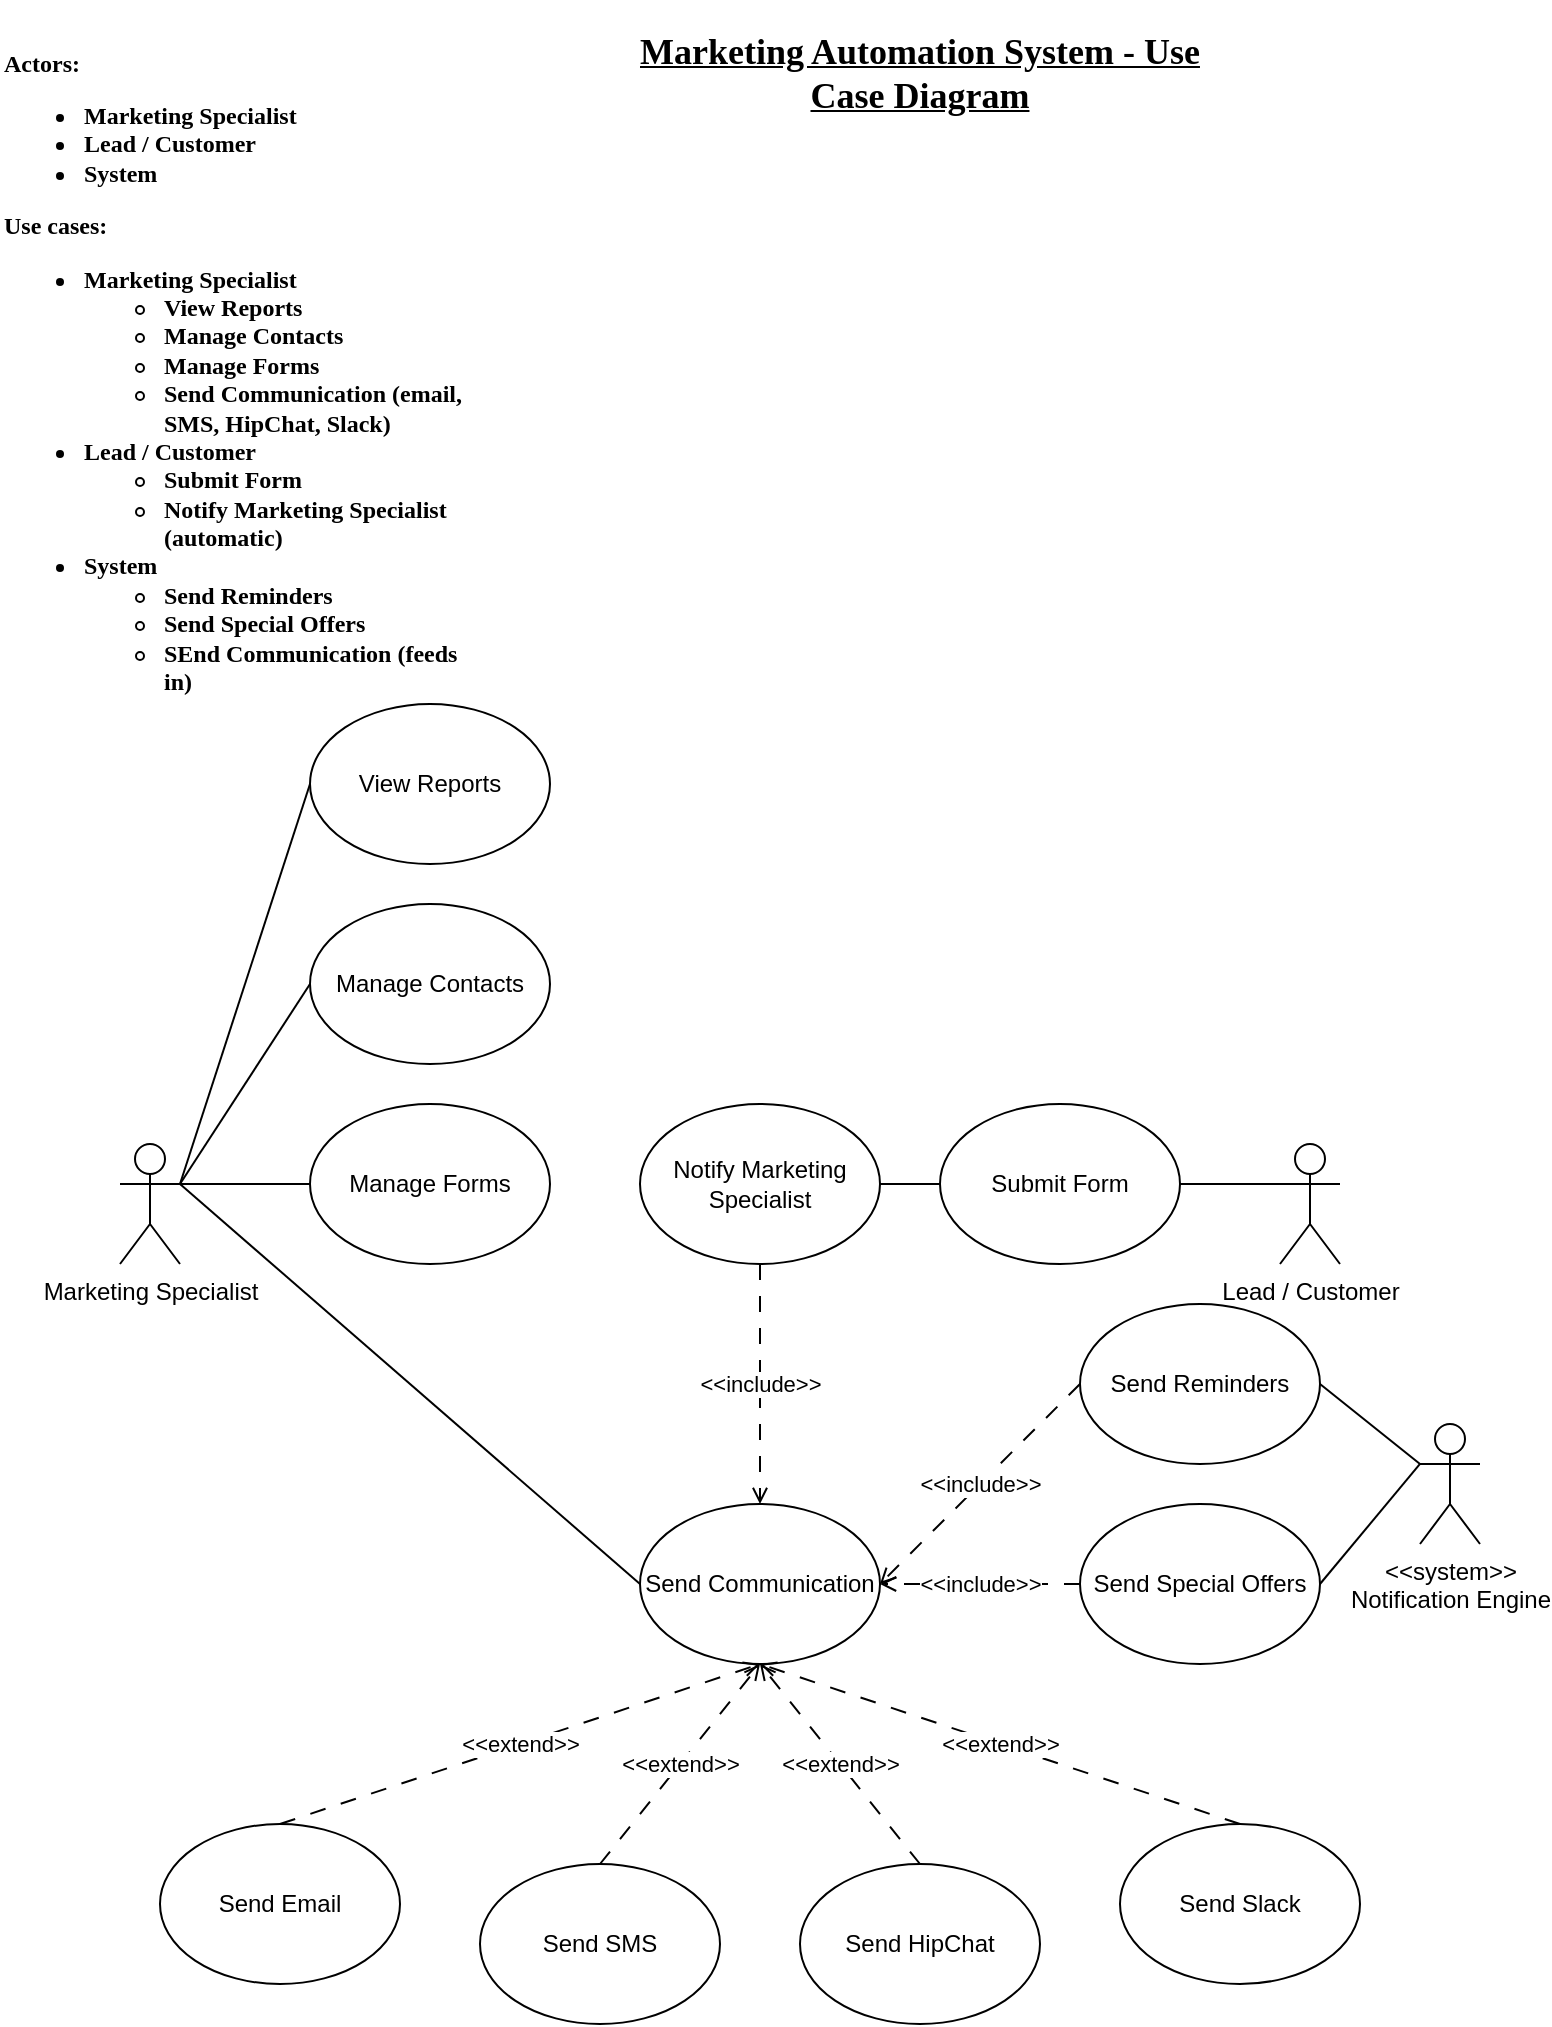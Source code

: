 <mxfile version="21.2.6" type="device">
  <diagram name="Página-1" id="iYfwckB0gSFM8zImRTzS">
    <mxGraphModel dx="874" dy="476" grid="1" gridSize="10" guides="1" tooltips="1" connect="1" arrows="1" fold="1" page="1" pageScale="1" pageWidth="827" pageHeight="1169" background="#ffffff" math="0" shadow="0">
      <root>
        <mxCell id="0" />
        <mxCell id="1" parent="0" />
        <mxCell id="iTeAX1aZ3yIwnaQft6a8-2" value="Actors:&lt;br&gt;&lt;ul&gt;&lt;li&gt;Marketing Specialist&lt;/li&gt;&lt;li&gt;Lead / Customer&lt;/li&gt;&lt;li&gt;System&lt;/li&gt;&lt;/ul&gt;&lt;div&gt;Use cases:&lt;/div&gt;&lt;div&gt;&lt;ul&gt;&lt;li&gt;Marketing Specialist&lt;/li&gt;&lt;ul&gt;&lt;li&gt;View Reports&lt;/li&gt;&lt;li&gt;Manage Contacts&lt;/li&gt;&lt;li&gt;Manage Forms&lt;/li&gt;&lt;li&gt;Send Communication (email, SMS, HipChat, Slack)&lt;/li&gt;&lt;/ul&gt;&lt;li&gt;Lead / Customer&lt;/li&gt;&lt;ul&gt;&lt;li&gt;Submit Form&lt;/li&gt;&lt;li&gt;Notify Marketing Specialist (automatic)&lt;/li&gt;&lt;/ul&gt;&lt;li&gt;System&lt;/li&gt;&lt;ul&gt;&lt;li&gt;Send Reminders&lt;/li&gt;&lt;li&gt;Send Special Offers&lt;/li&gt;&lt;li&gt;SEnd Communication (feeds in)&lt;/li&gt;&lt;/ul&gt;&lt;/ul&gt;&lt;/div&gt;" style="text;html=1;strokeColor=none;fillColor=none;align=left;verticalAlign=middle;whiteSpace=wrap;rounded=0;fontFamily=Coming Soon;fontSource=https%3A%2F%2Ffonts.googleapis.com%2Fcss%3Ffamily%3DComing%2BSoon;fontStyle=1" vertex="1" parent="1">
          <mxGeometry x="40" y="40" width="240" height="360" as="geometry" />
        </mxCell>
        <mxCell id="iTeAX1aZ3yIwnaQft6a8-3" value="&lt;h2&gt;Marketing Automation System - Use Case Diagram&lt;/h2&gt;" style="text;html=1;strokeColor=none;fillColor=none;align=center;verticalAlign=middle;whiteSpace=wrap;rounded=0;fontFamily=Coming Soon;fontSource=https%3A%2F%2Ffonts.googleapis.com%2Fcss%3Ffamily%3DComing%2BSoon;fontStyle=4" vertex="1" parent="1">
          <mxGeometry x="350" y="50" width="300" height="30" as="geometry" />
        </mxCell>
        <mxCell id="iTeAX1aZ3yIwnaQft6a8-21" style="edgeStyle=orthogonalEdgeStyle;rounded=0;orthogonalLoop=1;jettySize=auto;html=1;entryX=0;entryY=0.5;entryDx=0;entryDy=0;endArrow=none;endFill=0;exitX=1;exitY=0.333;exitDx=0;exitDy=0;exitPerimeter=0;" edge="1" parent="1" source="iTeAX1aZ3yIwnaQft6a8-4" target="iTeAX1aZ3yIwnaQft6a8-11">
          <mxGeometry relative="1" as="geometry">
            <mxPoint x="150" y="650" as="sourcePoint" />
          </mxGeometry>
        </mxCell>
        <mxCell id="iTeAX1aZ3yIwnaQft6a8-22" style="rounded=0;orthogonalLoop=1;jettySize=auto;html=1;exitX=1;exitY=0.333;exitDx=0;exitDy=0;exitPerimeter=0;entryX=0;entryY=0.5;entryDx=0;entryDy=0;endArrow=none;endFill=0;" edge="1" parent="1" source="iTeAX1aZ3yIwnaQft6a8-4" target="iTeAX1aZ3yIwnaQft6a8-10">
          <mxGeometry relative="1" as="geometry" />
        </mxCell>
        <mxCell id="iTeAX1aZ3yIwnaQft6a8-23" style="rounded=0;orthogonalLoop=1;jettySize=auto;html=1;exitX=1;exitY=0.333;exitDx=0;exitDy=0;exitPerimeter=0;entryX=0;entryY=0.5;entryDx=0;entryDy=0;endArrow=none;endFill=0;" edge="1" parent="1" source="iTeAX1aZ3yIwnaQft6a8-4" target="iTeAX1aZ3yIwnaQft6a8-9">
          <mxGeometry relative="1" as="geometry" />
        </mxCell>
        <mxCell id="iTeAX1aZ3yIwnaQft6a8-32" style="rounded=0;orthogonalLoop=1;jettySize=auto;html=1;exitX=1;exitY=0.333;exitDx=0;exitDy=0;exitPerimeter=0;entryX=0;entryY=0.5;entryDx=0;entryDy=0;endArrow=none;endFill=0;" edge="1" parent="1" source="iTeAX1aZ3yIwnaQft6a8-4" target="iTeAX1aZ3yIwnaQft6a8-28">
          <mxGeometry relative="1" as="geometry" />
        </mxCell>
        <mxCell id="iTeAX1aZ3yIwnaQft6a8-4" value="Marketing Specialist" style="shape=umlActor;verticalLabelPosition=bottom;verticalAlign=top;html=1;" vertex="1" parent="1">
          <mxGeometry x="100" y="600" width="30" height="60" as="geometry" />
        </mxCell>
        <mxCell id="iTeAX1aZ3yIwnaQft6a8-19" style="rounded=0;orthogonalLoop=1;jettySize=auto;html=1;exitX=0;exitY=0.333;exitDx=0;exitDy=0;exitPerimeter=0;entryX=1;entryY=0.5;entryDx=0;entryDy=0;endArrow=none;endFill=0;" edge="1" parent="1" source="iTeAX1aZ3yIwnaQft6a8-5" target="iTeAX1aZ3yIwnaQft6a8-12">
          <mxGeometry relative="1" as="geometry" />
        </mxCell>
        <mxCell id="iTeAX1aZ3yIwnaQft6a8-5" value="Lead / Customer" style="shape=umlActor;verticalLabelPosition=bottom;verticalAlign=top;html=1;" vertex="1" parent="1">
          <mxGeometry x="680" y="600" width="30" height="60" as="geometry" />
        </mxCell>
        <mxCell id="iTeAX1aZ3yIwnaQft6a8-26" style="rounded=0;orthogonalLoop=1;jettySize=auto;html=1;exitX=0;exitY=0.333;exitDx=0;exitDy=0;exitPerimeter=0;entryX=1;entryY=0.5;entryDx=0;entryDy=0;endArrow=none;endFill=0;" edge="1" parent="1" source="iTeAX1aZ3yIwnaQft6a8-6" target="iTeAX1aZ3yIwnaQft6a8-24">
          <mxGeometry relative="1" as="geometry" />
        </mxCell>
        <mxCell id="iTeAX1aZ3yIwnaQft6a8-27" style="rounded=0;orthogonalLoop=1;jettySize=auto;html=1;exitX=0;exitY=0.333;exitDx=0;exitDy=0;exitPerimeter=0;entryX=1;entryY=0.5;entryDx=0;entryDy=0;endArrow=none;endFill=0;" edge="1" parent="1" source="iTeAX1aZ3yIwnaQft6a8-6" target="iTeAX1aZ3yIwnaQft6a8-25">
          <mxGeometry relative="1" as="geometry" />
        </mxCell>
        <mxCell id="iTeAX1aZ3yIwnaQft6a8-6" value="&amp;lt;&amp;lt;system&amp;gt;&amp;gt;&lt;br&gt;Notification Engine" style="shape=umlActor;verticalLabelPosition=bottom;verticalAlign=top;html=1;" vertex="1" parent="1">
          <mxGeometry x="750" y="740" width="30" height="60" as="geometry" />
        </mxCell>
        <mxCell id="iTeAX1aZ3yIwnaQft6a8-9" value="View Reports" style="ellipse;whiteSpace=wrap;html=1;" vertex="1" parent="1">
          <mxGeometry x="195" y="380" width="120" height="80" as="geometry" />
        </mxCell>
        <mxCell id="iTeAX1aZ3yIwnaQft6a8-10" value="Manage Contacts" style="ellipse;whiteSpace=wrap;html=1;" vertex="1" parent="1">
          <mxGeometry x="195" y="480" width="120" height="80" as="geometry" />
        </mxCell>
        <mxCell id="iTeAX1aZ3yIwnaQft6a8-11" value="Manage Forms" style="ellipse;whiteSpace=wrap;html=1;" vertex="1" parent="1">
          <mxGeometry x="195" y="580" width="120" height="80" as="geometry" />
        </mxCell>
        <mxCell id="iTeAX1aZ3yIwnaQft6a8-20" value="" style="edgeStyle=orthogonalEdgeStyle;rounded=0;orthogonalLoop=1;jettySize=auto;html=1;endArrow=none;endFill=0;" edge="1" parent="1" source="iTeAX1aZ3yIwnaQft6a8-12" target="iTeAX1aZ3yIwnaQft6a8-18">
          <mxGeometry relative="1" as="geometry" />
        </mxCell>
        <mxCell id="iTeAX1aZ3yIwnaQft6a8-12" value="Submit Form" style="ellipse;whiteSpace=wrap;html=1;" vertex="1" parent="1">
          <mxGeometry x="510" y="580" width="120" height="80" as="geometry" />
        </mxCell>
        <mxCell id="iTeAX1aZ3yIwnaQft6a8-29" value="&amp;lt;&amp;lt;include&amp;gt;&amp;gt;" style="edgeStyle=orthogonalEdgeStyle;rounded=0;orthogonalLoop=1;jettySize=auto;html=1;dashed=1;dashPattern=8 8;endArrow=open;endFill=0;" edge="1" parent="1" source="iTeAX1aZ3yIwnaQft6a8-18" target="iTeAX1aZ3yIwnaQft6a8-28">
          <mxGeometry relative="1" as="geometry" />
        </mxCell>
        <mxCell id="iTeAX1aZ3yIwnaQft6a8-18" value="Notify Marketing Specialist" style="ellipse;whiteSpace=wrap;html=1;" vertex="1" parent="1">
          <mxGeometry x="360" y="580" width="120" height="80" as="geometry" />
        </mxCell>
        <mxCell id="iTeAX1aZ3yIwnaQft6a8-31" value="&amp;lt;&amp;lt;include&amp;gt;&amp;gt;" style="rounded=0;orthogonalLoop=1;jettySize=auto;html=1;exitX=0;exitY=0.5;exitDx=0;exitDy=0;entryX=1;entryY=0.5;entryDx=0;entryDy=0;endArrow=open;dashed=1;dashPattern=8 8;endFill=0;" edge="1" parent="1" source="iTeAX1aZ3yIwnaQft6a8-24" target="iTeAX1aZ3yIwnaQft6a8-28">
          <mxGeometry relative="1" as="geometry" />
        </mxCell>
        <mxCell id="iTeAX1aZ3yIwnaQft6a8-24" value="Send Reminders" style="ellipse;whiteSpace=wrap;html=1;" vertex="1" parent="1">
          <mxGeometry x="580" y="680" width="120" height="80" as="geometry" />
        </mxCell>
        <mxCell id="iTeAX1aZ3yIwnaQft6a8-30" value="&amp;lt;&amp;lt;include&amp;gt;&amp;gt;" style="edgeStyle=orthogonalEdgeStyle;rounded=0;orthogonalLoop=1;jettySize=auto;html=1;endArrow=open;dashed=1;dashPattern=8 8;endFill=0;" edge="1" parent="1" source="iTeAX1aZ3yIwnaQft6a8-25" target="iTeAX1aZ3yIwnaQft6a8-28">
          <mxGeometry relative="1" as="geometry" />
        </mxCell>
        <mxCell id="iTeAX1aZ3yIwnaQft6a8-25" value="Send Special Offers" style="ellipse;whiteSpace=wrap;html=1;" vertex="1" parent="1">
          <mxGeometry x="580" y="780" width="120" height="80" as="geometry" />
        </mxCell>
        <mxCell id="iTeAX1aZ3yIwnaQft6a8-28" value="Send Communication" style="ellipse;whiteSpace=wrap;html=1;" vertex="1" parent="1">
          <mxGeometry x="360" y="780" width="120" height="80" as="geometry" />
        </mxCell>
        <mxCell id="iTeAX1aZ3yIwnaQft6a8-38" value="&amp;lt;&amp;lt;extend&amp;gt;&amp;gt;" style="rounded=0;orthogonalLoop=1;jettySize=auto;html=1;exitX=0.5;exitY=0;exitDx=0;exitDy=0;endArrow=open;dashed=1;dashPattern=8 8;endFill=0;" edge="1" parent="1" source="iTeAX1aZ3yIwnaQft6a8-33">
          <mxGeometry relative="1" as="geometry">
            <mxPoint x="420" y="860" as="targetPoint" />
          </mxGeometry>
        </mxCell>
        <mxCell id="iTeAX1aZ3yIwnaQft6a8-33" value="Send SMS" style="ellipse;whiteSpace=wrap;html=1;" vertex="1" parent="1">
          <mxGeometry x="280" y="960" width="120" height="80" as="geometry" />
        </mxCell>
        <mxCell id="iTeAX1aZ3yIwnaQft6a8-39" value="&amp;lt;&amp;lt;extend&amp;gt;&amp;gt;" style="rounded=0;orthogonalLoop=1;jettySize=auto;html=1;exitX=0.5;exitY=0;exitDx=0;exitDy=0;entryX=0.5;entryY=1;entryDx=0;entryDy=0;endArrow=open;dashed=1;dashPattern=8 8;endFill=0;" edge="1" parent="1" source="iTeAX1aZ3yIwnaQft6a8-34" target="iTeAX1aZ3yIwnaQft6a8-28">
          <mxGeometry relative="1" as="geometry" />
        </mxCell>
        <mxCell id="iTeAX1aZ3yIwnaQft6a8-34" value="Send HipChat" style="ellipse;whiteSpace=wrap;html=1;" vertex="1" parent="1">
          <mxGeometry x="440" y="960" width="120" height="80" as="geometry" />
        </mxCell>
        <mxCell id="iTeAX1aZ3yIwnaQft6a8-40" value="&amp;lt;&amp;lt;extend&amp;gt;&amp;gt;" style="rounded=0;orthogonalLoop=1;jettySize=auto;html=1;exitX=0.5;exitY=0;exitDx=0;exitDy=0;endArrow=open;dashed=1;dashPattern=8 8;endFill=0;" edge="1" parent="1" source="iTeAX1aZ3yIwnaQft6a8-35">
          <mxGeometry relative="1" as="geometry">
            <mxPoint x="420" y="860" as="targetPoint" />
          </mxGeometry>
        </mxCell>
        <mxCell id="iTeAX1aZ3yIwnaQft6a8-35" value="Send Slack" style="ellipse;whiteSpace=wrap;html=1;" vertex="1" parent="1">
          <mxGeometry x="600" y="940" width="120" height="80" as="geometry" />
        </mxCell>
        <mxCell id="iTeAX1aZ3yIwnaQft6a8-37" value="&amp;lt;&amp;lt;extend&amp;gt;&amp;gt;" style="rounded=0;orthogonalLoop=1;jettySize=auto;html=1;exitX=0.5;exitY=0;exitDx=0;exitDy=0;entryX=0.5;entryY=1;entryDx=0;entryDy=0;endArrow=open;dashed=1;dashPattern=8 8;endFill=0;" edge="1" parent="1" source="iTeAX1aZ3yIwnaQft6a8-36" target="iTeAX1aZ3yIwnaQft6a8-28">
          <mxGeometry relative="1" as="geometry" />
        </mxCell>
        <mxCell id="iTeAX1aZ3yIwnaQft6a8-36" value="Send Email" style="ellipse;whiteSpace=wrap;html=1;" vertex="1" parent="1">
          <mxGeometry x="120" y="940" width="120" height="80" as="geometry" />
        </mxCell>
      </root>
    </mxGraphModel>
  </diagram>
</mxfile>
